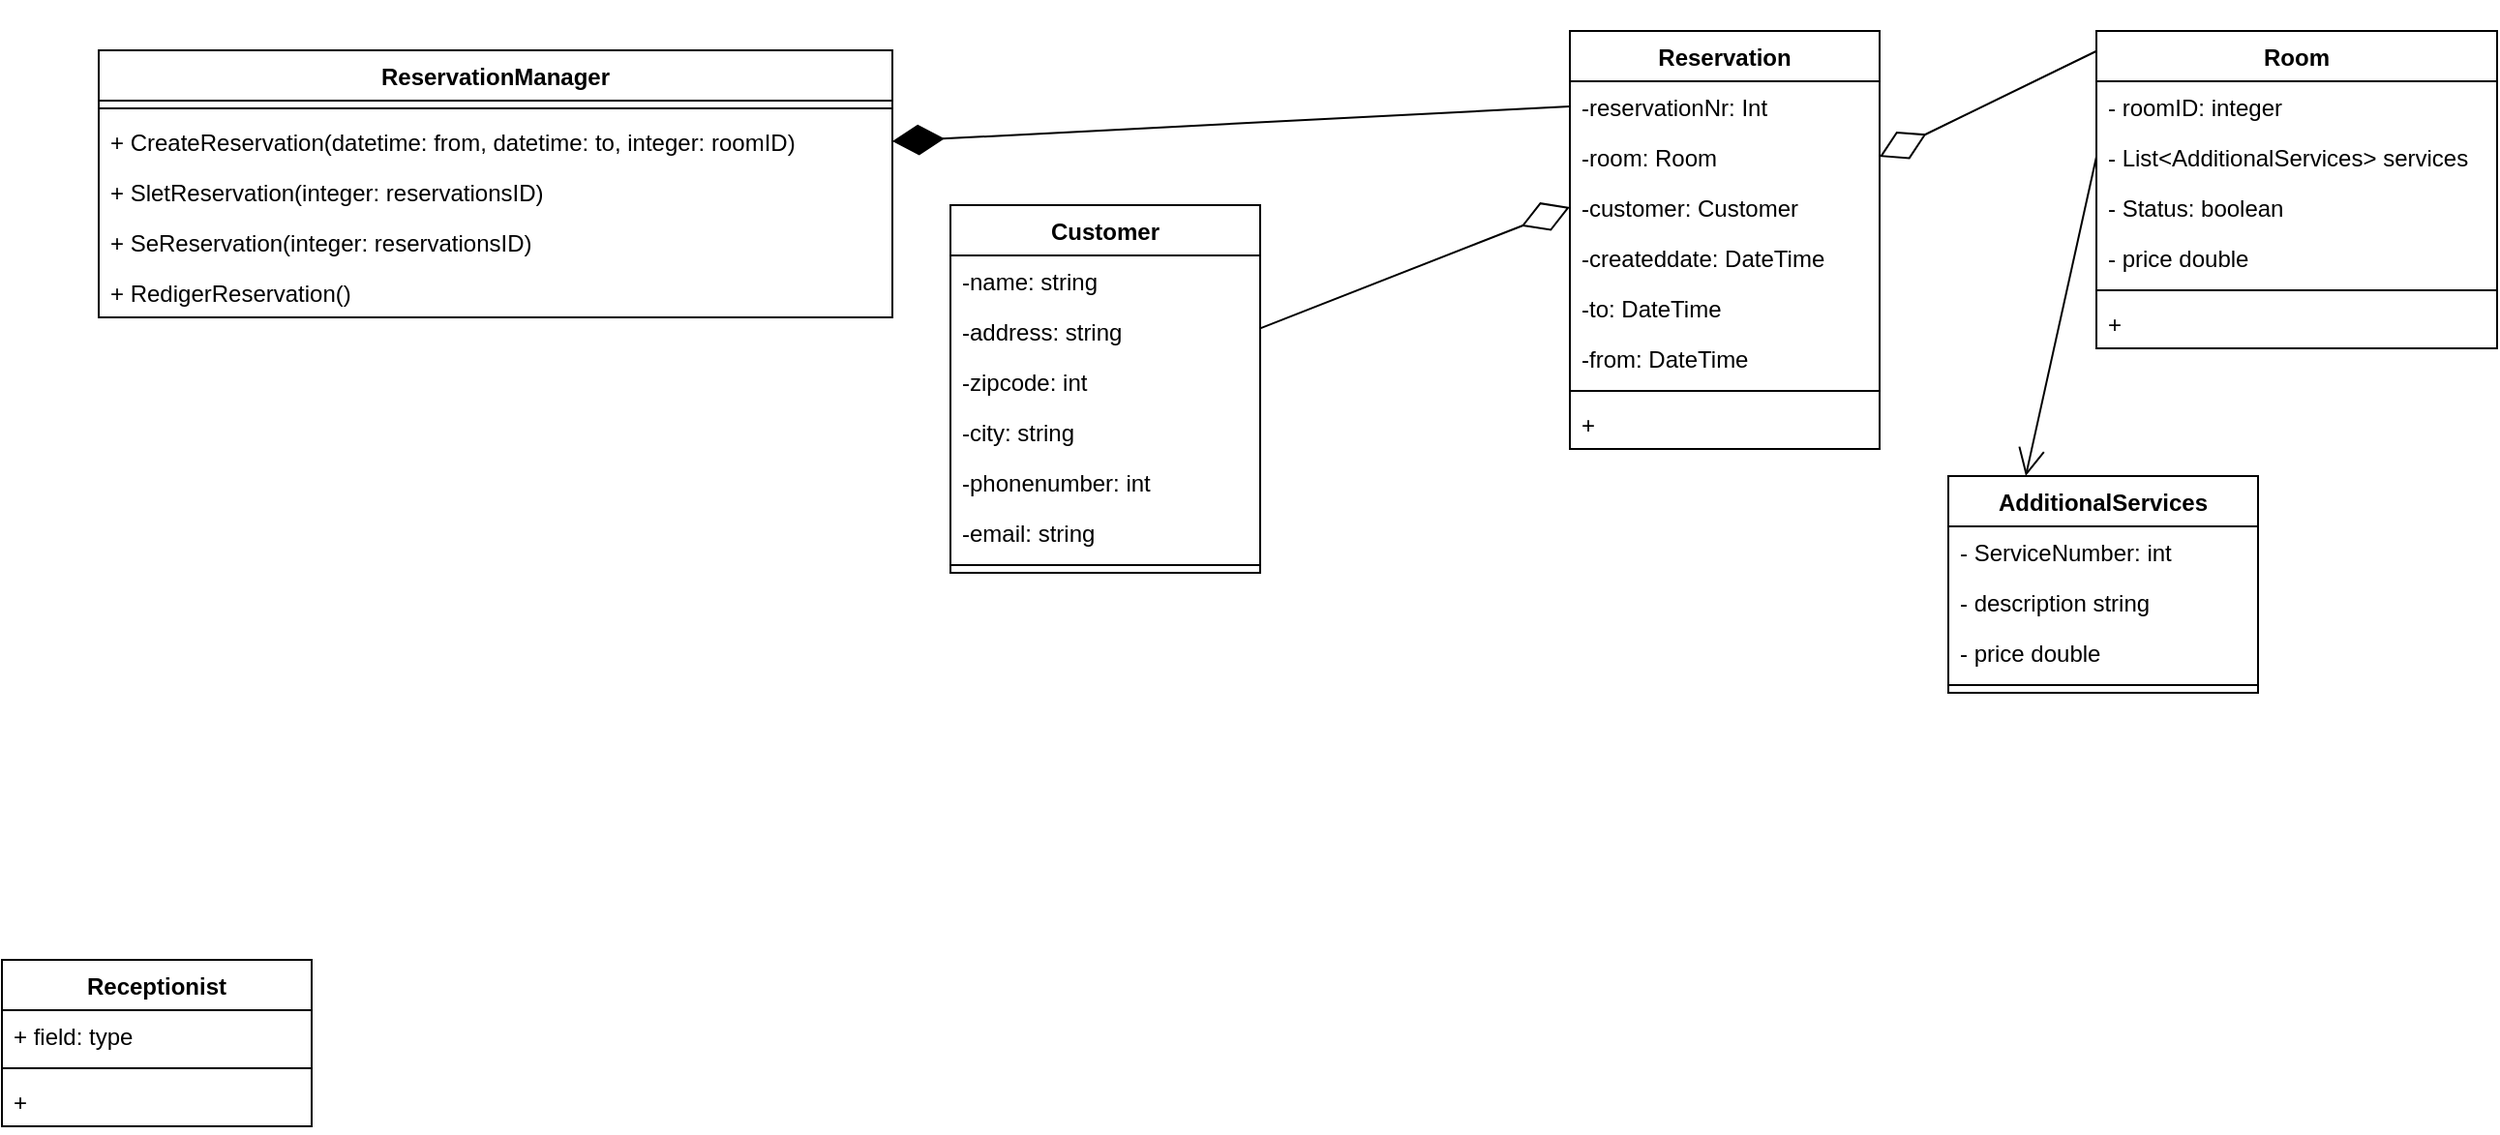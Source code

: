 <mxfile version="13.1.1" type="device"><diagram id="whZ5v9_JRnlCcAgVzc-4" name="Page-1"><mxGraphModel dx="1391" dy="804" grid="1" gridSize="10" guides="1" tooltips="1" connect="1" arrows="1" fold="1" page="1" pageScale="1" pageWidth="1169" pageHeight="827" math="0" shadow="0"><root><mxCell id="0"/><mxCell id="1" parent="0"/><mxCell id="ISTzka6p-pQinGL1WDb4-18" value="Receptionist" style="swimlane;fontStyle=1;align=center;verticalAlign=top;childLayout=stackLayout;horizontal=1;startSize=26;horizontalStack=0;resizeParent=1;resizeParentMax=0;resizeLast=0;collapsible=1;marginBottom=0;" parent="1" vertex="1"><mxGeometry x="30" y="520" width="160" height="86" as="geometry"/></mxCell><mxCell id="ISTzka6p-pQinGL1WDb4-19" value="+ field: type" style="text;strokeColor=none;fillColor=none;align=left;verticalAlign=top;spacingLeft=4;spacingRight=4;overflow=hidden;rotatable=0;points=[[0,0.5],[1,0.5]];portConstraint=eastwest;" parent="ISTzka6p-pQinGL1WDb4-18" vertex="1"><mxGeometry y="26" width="160" height="26" as="geometry"/></mxCell><mxCell id="ISTzka6p-pQinGL1WDb4-20" value="" style="line;strokeWidth=1;fillColor=none;align=left;verticalAlign=middle;spacingTop=-1;spacingLeft=3;spacingRight=3;rotatable=0;labelPosition=right;points=[];portConstraint=eastwest;" parent="ISTzka6p-pQinGL1WDb4-18" vertex="1"><mxGeometry y="52" width="160" height="8" as="geometry"/></mxCell><mxCell id="ISTzka6p-pQinGL1WDb4-21" value="+ " style="text;strokeColor=none;fillColor=none;align=left;verticalAlign=top;spacingLeft=4;spacingRight=4;overflow=hidden;rotatable=0;points=[[0,0.5],[1,0.5]];portConstraint=eastwest;" parent="ISTzka6p-pQinGL1WDb4-18" vertex="1"><mxGeometry y="60" width="160" height="26" as="geometry"/></mxCell><mxCell id="ISTzka6p-pQinGL1WDb4-11" value="ReservationManager" style="swimlane;fontStyle=1;align=center;verticalAlign=top;childLayout=stackLayout;horizontal=1;startSize=26;horizontalStack=0;resizeParent=1;resizeParentMax=0;resizeLast=0;collapsible=1;marginBottom=0;" parent="1" vertex="1"><mxGeometry x="80" y="50" width="410" height="138" as="geometry"/></mxCell><mxCell id="ISTzka6p-pQinGL1WDb4-13" value="" style="line;strokeWidth=1;fillColor=none;align=left;verticalAlign=middle;spacingTop=-1;spacingLeft=3;spacingRight=3;rotatable=0;labelPosition=right;points=[];portConstraint=eastwest;" parent="ISTzka6p-pQinGL1WDb4-11" vertex="1"><mxGeometry y="26" width="410" height="8" as="geometry"/></mxCell><mxCell id="ISTzka6p-pQinGL1WDb4-14" value="+ CreateReservation(datetime: from, datetime: to, integer: roomID)" style="text;strokeColor=none;fillColor=none;align=left;verticalAlign=top;spacingLeft=4;spacingRight=4;overflow=hidden;rotatable=0;points=[[0,0.5],[1,0.5]];portConstraint=eastwest;fontStyle=0" parent="ISTzka6p-pQinGL1WDb4-11" vertex="1"><mxGeometry y="34" width="410" height="26" as="geometry"/></mxCell><mxCell id="ISTzka6p-pQinGL1WDb4-15" value="+ SletReservation(integer: reservationsID) " style="text;strokeColor=none;fillColor=none;align=left;verticalAlign=top;spacingLeft=4;spacingRight=4;overflow=hidden;rotatable=0;points=[[0,0.5],[1,0.5]];portConstraint=eastwest;" parent="ISTzka6p-pQinGL1WDb4-11" vertex="1"><mxGeometry y="60" width="410" height="26" as="geometry"/></mxCell><mxCell id="ISTzka6p-pQinGL1WDb4-16" value="+ SeReservation(integer: reservationsID)" style="text;strokeColor=none;fillColor=none;align=left;verticalAlign=top;spacingLeft=4;spacingRight=4;overflow=hidden;rotatable=0;points=[[0,0.5],[1,0.5]];portConstraint=eastwest;" parent="ISTzka6p-pQinGL1WDb4-11" vertex="1"><mxGeometry y="86" width="410" height="26" as="geometry"/></mxCell><mxCell id="ISTzka6p-pQinGL1WDb4-17" value="+ RedigerReservation() " style="text;strokeColor=none;fillColor=none;align=left;verticalAlign=top;spacingLeft=4;spacingRight=4;overflow=hidden;rotatable=0;points=[[0,0.5],[1,0.5]];portConstraint=eastwest;" parent="ISTzka6p-pQinGL1WDb4-11" vertex="1"><mxGeometry y="112" width="410" height="26" as="geometry"/></mxCell><mxCell id="wVsN-g-OEEpbStnL9eFG-13" value="" style="endArrow=open;endFill=1;endSize=12;html=1;exitX=0;exitY=0.5;exitDx=0;exitDy=0;entryX=0.25;entryY=0;entryDx=0;entryDy=0;" edge="1" parent="1" source="ISTzka6p-pQinGL1WDb4-3" target="ISTzka6p-pQinGL1WDb4-22"><mxGeometry width="160" relative="1" as="geometry"><mxPoint x="875.5" y="290" as="sourcePoint"/><mxPoint x="1035.5" y="290" as="targetPoint"/></mxGeometry></mxCell><mxCell id="wVsN-g-OEEpbStnL9eFG-9" value="" style="endArrow=diamondThin;endFill=1;endSize=24;html=1;exitX=0;exitY=0.5;exitDx=0;exitDy=0;entryX=1;entryY=0.5;entryDx=0;entryDy=0;" edge="1" parent="1" source="ISTzka6p-pQinGL1WDb4-27" target="ISTzka6p-pQinGL1WDb4-14"><mxGeometry width="160" relative="1" as="geometry"><mxPoint x="530" y="180" as="sourcePoint"/><mxPoint x="390" y="230" as="targetPoint"/></mxGeometry></mxCell><mxCell id="wVsN-g-OEEpbStnL9eFG-11" value="" style="endArrow=diamondThin;endFill=0;endSize=24;html=1;entryX=1;entryY=0.5;entryDx=0;entryDy=0;exitX=0.009;exitY=0.058;exitDx=0;exitDy=0;exitPerimeter=0;" edge="1" parent="1" source="ISTzka6p-pQinGL1WDb4-1" target="ISTzka6p-pQinGL1WDb4-30"><mxGeometry width="160" relative="1" as="geometry"><mxPoint x="1075.5" y="270" as="sourcePoint"/><mxPoint x="1235.5" y="270" as="targetPoint"/></mxGeometry></mxCell><mxCell id="wVsN-g-OEEpbStnL9eFG-12" value="" style="endArrow=diamondThin;endFill=0;endSize=24;html=1;entryX=0;entryY=0.5;entryDx=0;entryDy=0;" edge="1" parent="1" source="ISTzka6p-pQinGL1WDb4-7" target="ISTzka6p-pQinGL1WDb4-31"><mxGeometry width="160" relative="1" as="geometry"><mxPoint x="430" y="220" as="sourcePoint"/><mxPoint x="590" y="220" as="targetPoint"/></mxGeometry></mxCell><mxCell id="ISTzka6p-pQinGL1WDb4-26" value="Reservation" style="swimlane;fontStyle=1;align=center;verticalAlign=top;childLayout=stackLayout;horizontal=1;startSize=26;horizontalStack=0;resizeParent=1;resizeParentMax=0;resizeLast=0;collapsible=1;marginBottom=0;" parent="1" vertex="1"><mxGeometry x="840" y="40" width="160" height="216" as="geometry"><mxRectangle x="600" y="270" width="70" height="26" as="alternateBounds"/></mxGeometry></mxCell><mxCell id="ISTzka6p-pQinGL1WDb4-27" value="-reservationNr: Int" style="text;strokeColor=none;fillColor=none;align=left;verticalAlign=top;spacingLeft=4;spacingRight=4;overflow=hidden;rotatable=0;points=[[0,0.5],[1,0.5]];portConstraint=eastwest;" parent="ISTzka6p-pQinGL1WDb4-26" vertex="1"><mxGeometry y="26" width="160" height="26" as="geometry"/></mxCell><mxCell id="ISTzka6p-pQinGL1WDb4-30" value="-room: Room" style="text;strokeColor=none;fillColor=none;align=left;verticalAlign=top;spacingLeft=4;spacingRight=4;overflow=hidden;rotatable=0;points=[[0,0.5],[1,0.5]];portConstraint=eastwest;" parent="ISTzka6p-pQinGL1WDb4-26" vertex="1"><mxGeometry y="52" width="160" height="26" as="geometry"/></mxCell><mxCell id="ISTzka6p-pQinGL1WDb4-31" value="-customer: Customer" style="text;strokeColor=none;fillColor=none;align=left;verticalAlign=top;spacingLeft=4;spacingRight=4;overflow=hidden;rotatable=0;points=[[0,0.5],[1,0.5]];portConstraint=eastwest;" parent="ISTzka6p-pQinGL1WDb4-26" vertex="1"><mxGeometry y="78" width="160" height="26" as="geometry"/></mxCell><mxCell id="ISTzka6p-pQinGL1WDb4-32" value="-createddate: DateTime" style="text;strokeColor=none;fillColor=none;align=left;verticalAlign=top;spacingLeft=4;spacingRight=4;overflow=hidden;rotatable=0;points=[[0,0.5],[1,0.5]];portConstraint=eastwest;" parent="ISTzka6p-pQinGL1WDb4-26" vertex="1"><mxGeometry y="104" width="160" height="26" as="geometry"/></mxCell><mxCell id="ISTzka6p-pQinGL1WDb4-33" value="-to: DateTime" style="text;strokeColor=none;fillColor=none;align=left;verticalAlign=top;spacingLeft=4;spacingRight=4;overflow=hidden;rotatable=0;points=[[0,0.5],[1,0.5]];portConstraint=eastwest;" parent="ISTzka6p-pQinGL1WDb4-26" vertex="1"><mxGeometry y="130" width="160" height="26" as="geometry"/></mxCell><mxCell id="ISTzka6p-pQinGL1WDb4-34" value="-from: DateTime" style="text;strokeColor=none;fillColor=none;align=left;verticalAlign=top;spacingLeft=4;spacingRight=4;overflow=hidden;rotatable=0;points=[[0,0.5],[1,0.5]];portConstraint=eastwest;" parent="ISTzka6p-pQinGL1WDb4-26" vertex="1"><mxGeometry y="156" width="160" height="26" as="geometry"/></mxCell><mxCell id="ISTzka6p-pQinGL1WDb4-28" value="" style="line;strokeWidth=1;fillColor=none;align=left;verticalAlign=middle;spacingTop=-1;spacingLeft=3;spacingRight=3;rotatable=0;labelPosition=right;points=[];portConstraint=eastwest;" parent="ISTzka6p-pQinGL1WDb4-26" vertex="1"><mxGeometry y="182" width="160" height="8" as="geometry"/></mxCell><mxCell id="ISTzka6p-pQinGL1WDb4-29" value="+ " style="text;strokeColor=none;fillColor=none;align=left;verticalAlign=top;spacingLeft=4;spacingRight=4;overflow=hidden;rotatable=0;points=[[0,0.5],[1,0.5]];portConstraint=eastwest;" parent="ISTzka6p-pQinGL1WDb4-26" vertex="1"><mxGeometry y="190" width="160" height="26" as="geometry"/></mxCell><mxCell id="ISTzka6p-pQinGL1WDb4-1" value="Room" style="swimlane;fontStyle=1;align=center;verticalAlign=top;childLayout=stackLayout;horizontal=1;startSize=26;horizontalStack=0;resizeParent=1;resizeParentMax=0;resizeLast=0;collapsible=1;marginBottom=0;" parent="1" vertex="1"><mxGeometry x="1112" y="40" width="207" height="164" as="geometry"/></mxCell><mxCell id="ISTzka6p-pQinGL1WDb4-2" value="- roomID: integer" style="text;strokeColor=none;fillColor=none;align=left;verticalAlign=top;spacingLeft=4;spacingRight=4;overflow=hidden;rotatable=0;points=[[0,0.5],[1,0.5]];portConstraint=eastwest;" parent="ISTzka6p-pQinGL1WDb4-1" vertex="1"><mxGeometry y="26" width="207" height="26" as="geometry"/></mxCell><mxCell id="ISTzka6p-pQinGL1WDb4-3" value="- List&lt;AdditionalServices&gt; services" style="text;strokeColor=none;fillColor=none;align=left;verticalAlign=top;spacingLeft=4;spacingRight=4;overflow=hidden;rotatable=0;points=[[0,0.5],[1,0.5]];portConstraint=eastwest;fontStyle=0" parent="ISTzka6p-pQinGL1WDb4-1" vertex="1"><mxGeometry y="52" width="207" height="26" as="geometry"/></mxCell><mxCell id="ISTzka6p-pQinGL1WDb4-4" value="- Status: boolean" style="text;strokeColor=none;fillColor=none;align=left;verticalAlign=top;spacingLeft=4;spacingRight=4;overflow=hidden;rotatable=0;points=[[0,0.5],[1,0.5]];portConstraint=eastwest;" parent="ISTzka6p-pQinGL1WDb4-1" vertex="1"><mxGeometry y="78" width="207" height="26" as="geometry"/></mxCell><mxCell id="wVsN-g-OEEpbStnL9eFG-8" value="- price double" style="text;strokeColor=none;fillColor=none;align=left;verticalAlign=top;spacingLeft=4;spacingRight=4;overflow=hidden;rotatable=0;points=[[0,0.5],[1,0.5]];portConstraint=eastwest;" vertex="1" parent="ISTzka6p-pQinGL1WDb4-1"><mxGeometry y="104" width="207" height="26" as="geometry"/></mxCell><mxCell id="ISTzka6p-pQinGL1WDb4-5" value="" style="line;strokeWidth=1;fillColor=none;align=left;verticalAlign=middle;spacingTop=-1;spacingLeft=3;spacingRight=3;rotatable=0;labelPosition=right;points=[];portConstraint=eastwest;" parent="ISTzka6p-pQinGL1WDb4-1" vertex="1"><mxGeometry y="130" width="207" height="8" as="geometry"/></mxCell><mxCell id="ISTzka6p-pQinGL1WDb4-6" value="+ " style="text;strokeColor=none;fillColor=none;align=left;verticalAlign=top;spacingLeft=4;spacingRight=4;overflow=hidden;rotatable=0;points=[[0,0.5],[1,0.5]];portConstraint=eastwest;" parent="ISTzka6p-pQinGL1WDb4-1" vertex="1"><mxGeometry y="138" width="207" height="26" as="geometry"/></mxCell><mxCell id="ISTzka6p-pQinGL1WDb4-22" value="AdditionalServices" style="swimlane;fontStyle=1;align=center;verticalAlign=top;childLayout=stackLayout;horizontal=1;startSize=26;horizontalStack=0;resizeParent=1;resizeParentMax=0;resizeLast=0;collapsible=1;marginBottom=0;" parent="1" vertex="1"><mxGeometry x="1035.5" y="270" width="160" height="112" as="geometry"><mxRectangle x="900" y="360" width="110" height="26" as="alternateBounds"/></mxGeometry></mxCell><mxCell id="ISTzka6p-pQinGL1WDb4-23" value="- ServiceNumber: int" style="text;strokeColor=none;fillColor=none;align=left;verticalAlign=top;spacingLeft=4;spacingRight=4;overflow=hidden;rotatable=0;points=[[0,0.5],[1,0.5]];portConstraint=eastwest;" parent="ISTzka6p-pQinGL1WDb4-22" vertex="1"><mxGeometry y="26" width="160" height="26" as="geometry"/></mxCell><mxCell id="wVsN-g-OEEpbStnL9eFG-6" value="- description string" style="text;strokeColor=none;fillColor=none;align=left;verticalAlign=top;spacingLeft=4;spacingRight=4;overflow=hidden;rotatable=0;points=[[0,0.5],[1,0.5]];portConstraint=eastwest;" vertex="1" parent="ISTzka6p-pQinGL1WDb4-22"><mxGeometry y="52" width="160" height="26" as="geometry"/></mxCell><mxCell id="wVsN-g-OEEpbStnL9eFG-7" value="- price double" style="text;strokeColor=none;fillColor=none;align=left;verticalAlign=top;spacingLeft=4;spacingRight=4;overflow=hidden;rotatable=0;points=[[0,0.5],[1,0.5]];portConstraint=eastwest;" vertex="1" parent="ISTzka6p-pQinGL1WDb4-22"><mxGeometry y="78" width="160" height="26" as="geometry"/></mxCell><mxCell id="ISTzka6p-pQinGL1WDb4-24" value="" style="line;strokeWidth=1;fillColor=none;align=left;verticalAlign=middle;spacingTop=-1;spacingLeft=3;spacingRight=3;rotatable=0;labelPosition=right;points=[];portConstraint=eastwest;" parent="ISTzka6p-pQinGL1WDb4-22" vertex="1"><mxGeometry y="104" width="160" height="8" as="geometry"/></mxCell><mxCell id="ISTzka6p-pQinGL1WDb4-7" value="Customer" style="swimlane;fontStyle=1;align=center;verticalAlign=top;childLayout=stackLayout;horizontal=1;startSize=26;horizontalStack=0;resizeParent=1;resizeParentMax=0;resizeLast=0;collapsible=1;marginBottom=0;" parent="1" vertex="1"><mxGeometry x="520" y="130" width="160" height="190" as="geometry"><mxRectangle x="600" y="270" width="70" height="26" as="alternateBounds"/></mxGeometry></mxCell><mxCell id="ISTzka6p-pQinGL1WDb4-8" value="-name: string" style="text;strokeColor=none;fillColor=none;align=left;verticalAlign=top;spacingLeft=4;spacingRight=4;overflow=hidden;rotatable=0;points=[[0,0.5],[1,0.5]];portConstraint=eastwest;" parent="ISTzka6p-pQinGL1WDb4-7" vertex="1"><mxGeometry y="26" width="160" height="26" as="geometry"/></mxCell><mxCell id="wVsN-g-OEEpbStnL9eFG-1" value="-address: string" style="text;strokeColor=none;fillColor=none;align=left;verticalAlign=top;spacingLeft=4;spacingRight=4;overflow=hidden;rotatable=0;points=[[0,0.5],[1,0.5]];portConstraint=eastwest;" vertex="1" parent="ISTzka6p-pQinGL1WDb4-7"><mxGeometry y="52" width="160" height="26" as="geometry"/></mxCell><mxCell id="wVsN-g-OEEpbStnL9eFG-2" value="-zipcode: int" style="text;strokeColor=none;fillColor=none;align=left;verticalAlign=top;spacingLeft=4;spacingRight=4;overflow=hidden;rotatable=0;points=[[0,0.5],[1,0.5]];portConstraint=eastwest;" vertex="1" parent="ISTzka6p-pQinGL1WDb4-7"><mxGeometry y="78" width="160" height="26" as="geometry"/></mxCell><mxCell id="wVsN-g-OEEpbStnL9eFG-3" value="-city: string" style="text;strokeColor=none;fillColor=none;align=left;verticalAlign=top;spacingLeft=4;spacingRight=4;overflow=hidden;rotatable=0;points=[[0,0.5],[1,0.5]];portConstraint=eastwest;" vertex="1" parent="ISTzka6p-pQinGL1WDb4-7"><mxGeometry y="104" width="160" height="26" as="geometry"/></mxCell><mxCell id="wVsN-g-OEEpbStnL9eFG-4" value="-phonenumber: int" style="text;strokeColor=none;fillColor=none;align=left;verticalAlign=top;spacingLeft=4;spacingRight=4;overflow=hidden;rotatable=0;points=[[0,0.5],[1,0.5]];portConstraint=eastwest;" vertex="1" parent="ISTzka6p-pQinGL1WDb4-7"><mxGeometry y="130" width="160" height="26" as="geometry"/></mxCell><mxCell id="wVsN-g-OEEpbStnL9eFG-5" value="-email: string" style="text;strokeColor=none;fillColor=none;align=left;verticalAlign=top;spacingLeft=4;spacingRight=4;overflow=hidden;rotatable=0;points=[[0,0.5],[1,0.5]];portConstraint=eastwest;" vertex="1" parent="ISTzka6p-pQinGL1WDb4-7"><mxGeometry y="156" width="160" height="26" as="geometry"/></mxCell><mxCell id="ISTzka6p-pQinGL1WDb4-9" value="" style="line;strokeWidth=1;fillColor=none;align=left;verticalAlign=middle;spacingTop=-1;spacingLeft=3;spacingRight=3;rotatable=0;labelPosition=right;points=[];portConstraint=eastwest;" parent="ISTzka6p-pQinGL1WDb4-7" vertex="1"><mxGeometry y="182" width="160" height="8" as="geometry"/></mxCell></root></mxGraphModel></diagram></mxfile>